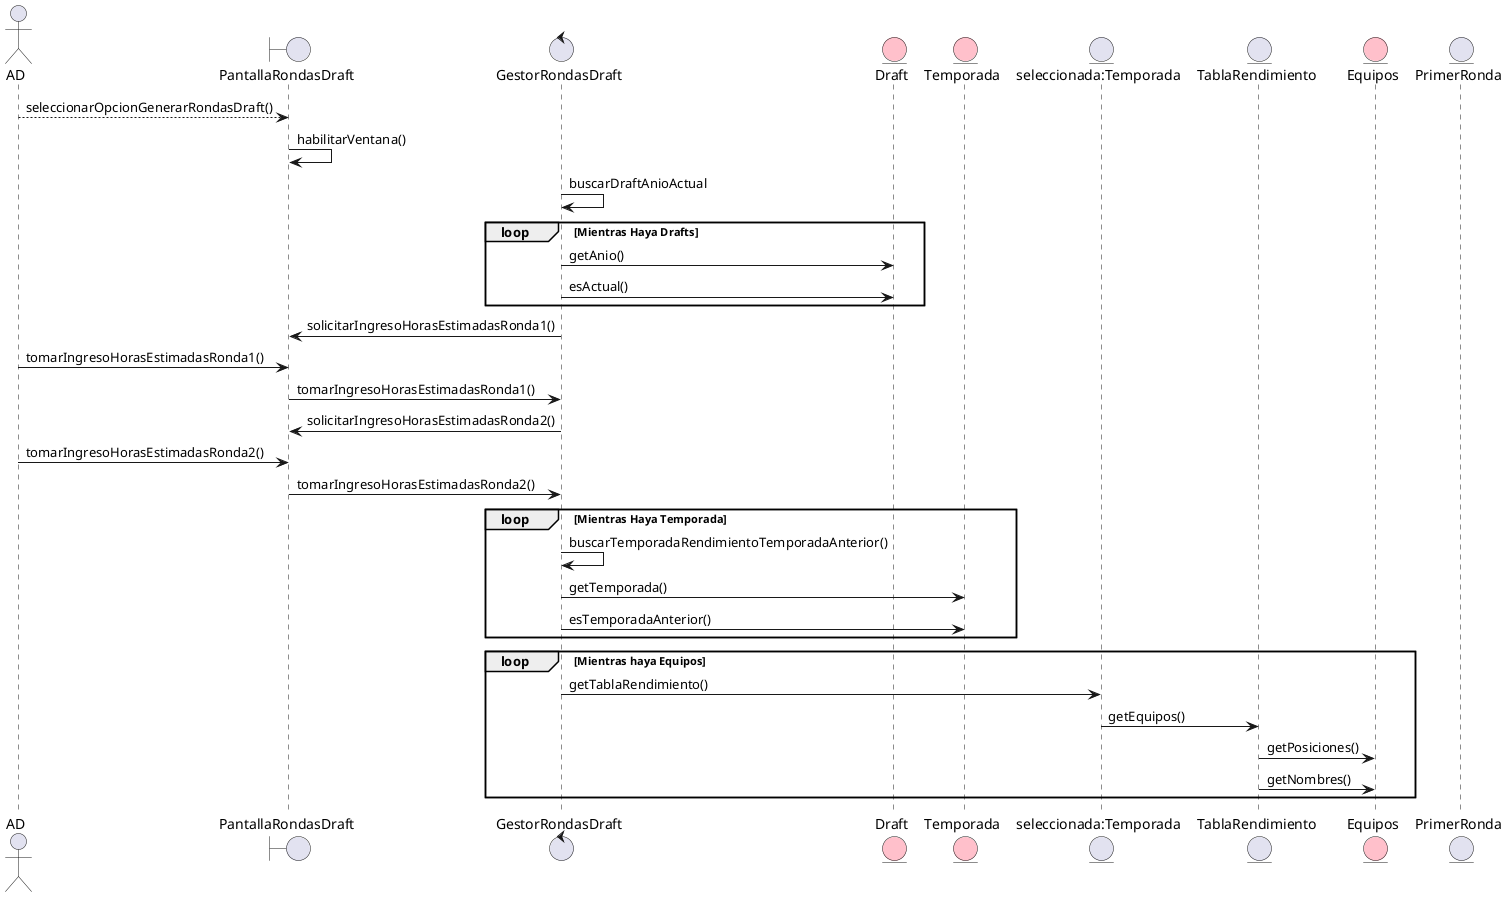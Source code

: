 @startuml

actor AD

boundary PantallaRondasDraft
control GestorRondasDraft
entity Draft #Pink
entity Temporada #Pink
entity "seleccionada:Temporada" as STemporada
entity TablaRendimiento
entity Equipos #Pink
entity PrimerRonda


AD --> PantallaRondasDraft: seleccionarOpcionGenerarRondasDraft()
PantallaRondasDraft -> PantallaRondasDraft: habilitarVentana()
GestorRondasDraft -> GestorRondasDraft: buscarDraftAnioActual

loop Mientras Haya Drafts
    GestorRondasDraft -> Draft: getAnio()
    GestorRondasDraft -> Draft: esActual()
end

GestorRondasDraft -> PantallaRondasDraft: solicitarIngresoHorasEstimadasRonda1()
AD -> PantallaRondasDraft: tomarIngresoHorasEstimadasRonda1()
PantallaRondasDraft -> GestorRondasDraft: tomarIngresoHorasEstimadasRonda1()

GestorRondasDraft -> PantallaRondasDraft: solicitarIngresoHorasEstimadasRonda2()
AD -> PantallaRondasDraft: tomarIngresoHorasEstimadasRonda2()
PantallaRondasDraft -> GestorRondasDraft: tomarIngresoHorasEstimadasRonda2()


loop Mientras Haya Temporada
    GestorRondasDraft -> GestorRondasDraft: buscarTemporadaRendimientoTemporadaAnterior()
    GestorRondasDraft -> Temporada: getTemporada()
    GestorRondasDraft -> Temporada: esTemporadaAnterior()
end


loop Mientras haya Equipos
    GestorRondasDraft -> STemporada: getTablaRendimiento()
    STemporada -> TablaRendimiento: getEquipos()
    TablaRendimiento -> Equipos: getPosiciones()
    TablaRendimiento -> Equipos: getNombres()
end






@enduml